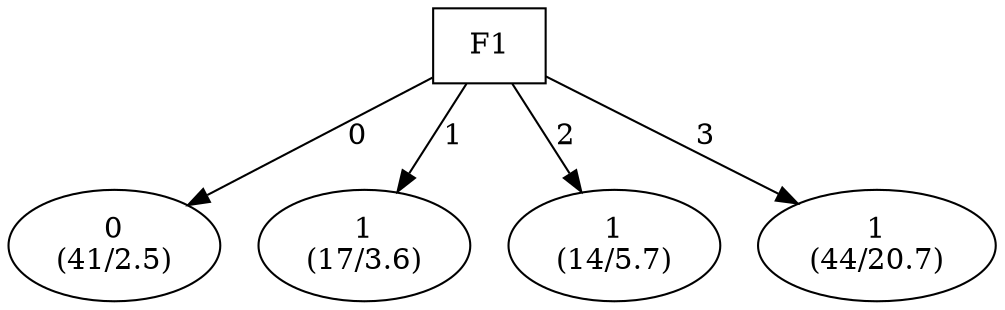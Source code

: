digraph YaDT {
n0 [ shape=box, label="F1\n"]
n0 -> n1 [label="0"]
n1 [ shape=ellipse, label="0\n(41/2.5)"]
n0 -> n2 [label="1"]
n2 [ shape=ellipse, label="1\n(17/3.6)"]
n0 -> n3 [label="2"]
n3 [ shape=ellipse, label="1\n(14/5.7)"]
n0 -> n4 [label="3"]
n4 [ shape=ellipse, label="1\n(44/20.7)"]
}
